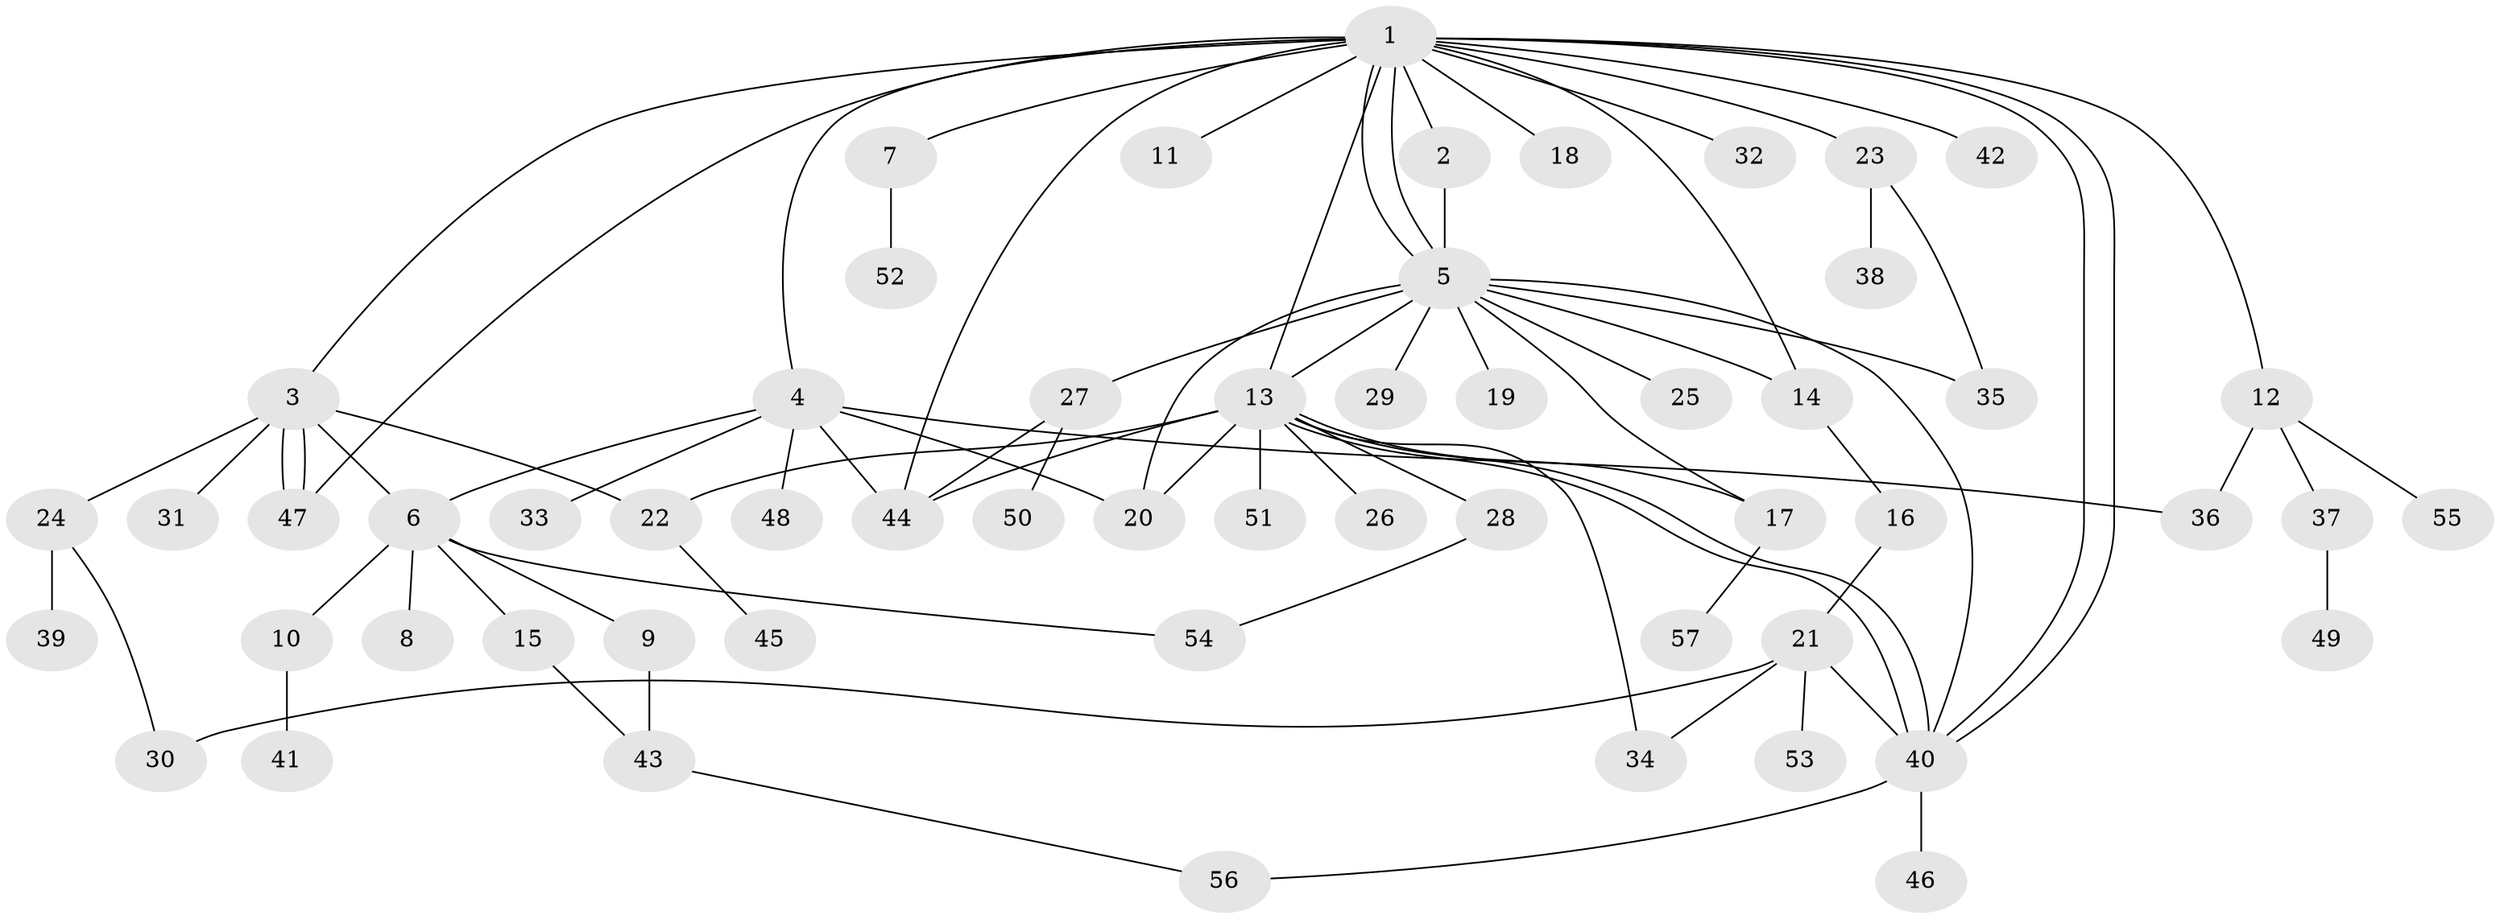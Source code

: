 // coarse degree distribution, {1: 0.8181818181818182, 2: 0.09090909090909091, 5: 0.045454545454545456, 15: 0.045454545454545456}
// Generated by graph-tools (version 1.1) at 2025/51/03/04/25 21:51:16]
// undirected, 57 vertices, 82 edges
graph export_dot {
graph [start="1"]
  node [color=gray90,style=filled];
  1;
  2;
  3;
  4;
  5;
  6;
  7;
  8;
  9;
  10;
  11;
  12;
  13;
  14;
  15;
  16;
  17;
  18;
  19;
  20;
  21;
  22;
  23;
  24;
  25;
  26;
  27;
  28;
  29;
  30;
  31;
  32;
  33;
  34;
  35;
  36;
  37;
  38;
  39;
  40;
  41;
  42;
  43;
  44;
  45;
  46;
  47;
  48;
  49;
  50;
  51;
  52;
  53;
  54;
  55;
  56;
  57;
  1 -- 2;
  1 -- 3;
  1 -- 4;
  1 -- 5;
  1 -- 5;
  1 -- 7;
  1 -- 11;
  1 -- 12;
  1 -- 13;
  1 -- 14;
  1 -- 18;
  1 -- 23;
  1 -- 32;
  1 -- 40;
  1 -- 40;
  1 -- 42;
  1 -- 44;
  1 -- 47;
  2 -- 5;
  3 -- 6;
  3 -- 22;
  3 -- 24;
  3 -- 31;
  3 -- 47;
  3 -- 47;
  4 -- 6;
  4 -- 20;
  4 -- 33;
  4 -- 36;
  4 -- 44;
  4 -- 48;
  5 -- 13;
  5 -- 14;
  5 -- 17;
  5 -- 19;
  5 -- 20;
  5 -- 25;
  5 -- 27;
  5 -- 29;
  5 -- 35;
  5 -- 40;
  6 -- 8;
  6 -- 9;
  6 -- 10;
  6 -- 15;
  6 -- 54;
  7 -- 52;
  9 -- 43;
  10 -- 41;
  12 -- 36;
  12 -- 37;
  12 -- 55;
  13 -- 17;
  13 -- 20;
  13 -- 22;
  13 -- 26;
  13 -- 28;
  13 -- 34;
  13 -- 40;
  13 -- 40;
  13 -- 44;
  13 -- 51;
  14 -- 16;
  15 -- 43;
  16 -- 21;
  17 -- 57;
  21 -- 30;
  21 -- 34;
  21 -- 40;
  21 -- 53;
  22 -- 45;
  23 -- 35;
  23 -- 38;
  24 -- 30;
  24 -- 39;
  27 -- 44;
  27 -- 50;
  28 -- 54;
  37 -- 49;
  40 -- 46;
  40 -- 56;
  43 -- 56;
}
